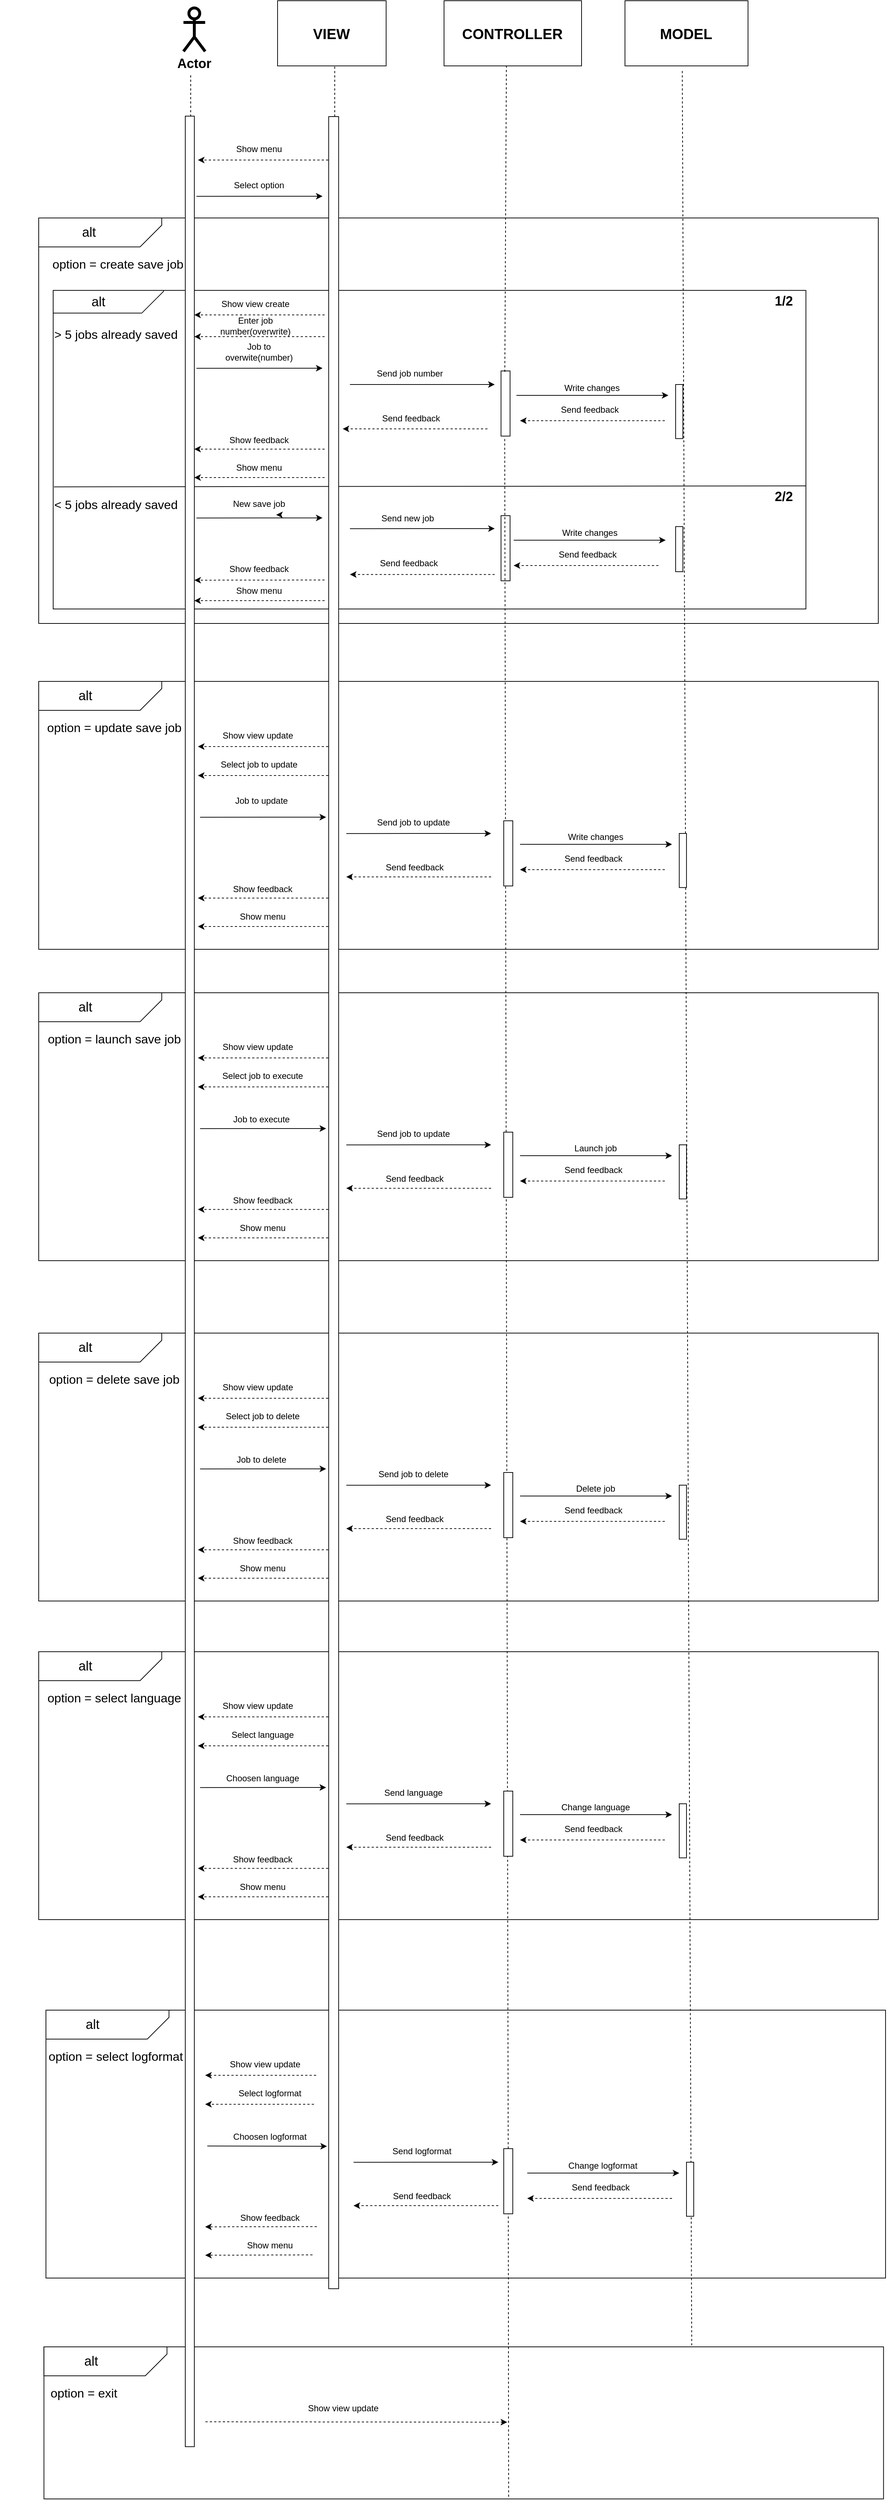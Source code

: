 <mxfile version="23.1.4" type="device">
  <diagram name="Page-1" id="xNBcXiq2ZQTgMyCpYH4A">
    <mxGraphModel dx="1221" dy="2280" grid="0" gridSize="10" guides="1" tooltips="1" connect="1" arrows="1" fold="1" page="1" pageScale="1" pageWidth="1169" pageHeight="827" background="#ffffff" math="0" shadow="0">
      <root>
        <mxCell id="0" />
        <mxCell id="1" parent="0" />
        <mxCell id="qnoUL0Jq2_M7mXEKK1oB-321" value="" style="rounded=0;whiteSpace=wrap;html=1;" parent="1" vertex="1">
          <mxGeometry x="592.72" y="1725" width="1160" height="210" as="geometry" />
        </mxCell>
        <mxCell id="kQ5-0zeyX-tTI8NwDyQm-98" value="" style="rounded=0;whiteSpace=wrap;html=1;" parent="1" vertex="1">
          <mxGeometry x="595.48" y="1260" width="1160" height="370" as="geometry" />
        </mxCell>
        <mxCell id="qnoUL0Jq2_M7mXEKK1oB-297" value="" style="rounded=0;whiteSpace=wrap;html=1;" parent="1" vertex="1">
          <mxGeometry x="585.48" y="765" width="1160" height="370" as="geometry" />
        </mxCell>
        <mxCell id="qnoUL0Jq2_M7mXEKK1oB-272" value="" style="rounded=0;whiteSpace=wrap;html=1;" parent="1" vertex="1">
          <mxGeometry x="585.48" y="325" width="1160" height="370" as="geometry" />
        </mxCell>
        <mxCell id="qnoUL0Jq2_M7mXEKK1oB-248" value="" style="rounded=0;whiteSpace=wrap;html=1;" parent="1" vertex="1">
          <mxGeometry x="585.48" y="-145" width="1160" height="370" as="geometry" />
        </mxCell>
        <mxCell id="qnoUL0Jq2_M7mXEKK1oB-219" value="" style="rounded=0;whiteSpace=wrap;html=1;" parent="1" vertex="1">
          <mxGeometry x="585.48" y="-575" width="1160" height="370" as="geometry" />
        </mxCell>
        <mxCell id="qnoUL0Jq2_M7mXEKK1oB-52" value="" style="rounded=0;whiteSpace=wrap;html=1;rotation=90;" parent="1" vertex="1">
          <mxGeometry x="1184.23" y="-963.75" width="90" height="12.5" as="geometry" />
        </mxCell>
        <mxCell id="qnoUL0Jq2_M7mXEKK1oB-60" value="" style="endArrow=classic;html=1;rounded=0;dashed=1;" parent="1" edge="1">
          <mxGeometry width="50" height="50" relative="1" as="geometry">
            <mxPoint x="1445.48" y="-935" as="sourcePoint" />
            <mxPoint x="1245.48" y="-935" as="targetPoint" />
          </mxGeometry>
        </mxCell>
        <mxCell id="qnoUL0Jq2_M7mXEKK1oB-25" value="" style="group" parent="1" vertex="1" connectable="0">
          <mxGeometry x="585.48" y="-1215" width="1160" height="560" as="geometry" />
        </mxCell>
        <mxCell id="qnoUL0Jq2_M7mXEKK1oB-18" value="" style="rounded=0;whiteSpace=wrap;html=1;" parent="qnoUL0Jq2_M7mXEKK1oB-25" vertex="1">
          <mxGeometry width="1160" height="560" as="geometry" />
        </mxCell>
        <mxCell id="qnoUL0Jq2_M7mXEKK1oB-22" value="" style="shape=card;whiteSpace=wrap;html=1;rotation=-180;" parent="qnoUL0Jq2_M7mXEKK1oB-25" vertex="1">
          <mxGeometry width="170" height="40" as="geometry" />
        </mxCell>
        <mxCell id="qnoUL0Jq2_M7mXEKK1oB-23" value="&lt;font style=&quot;font-size: 18px;&quot;&gt;alt&lt;/font&gt;" style="text;html=1;strokeColor=none;fillColor=none;align=center;verticalAlign=middle;whiteSpace=wrap;rounded=0;" parent="qnoUL0Jq2_M7mXEKK1oB-25" vertex="1">
          <mxGeometry x="40" y="5" width="60" height="30" as="geometry" />
        </mxCell>
        <mxCell id="qnoUL0Jq2_M7mXEKK1oB-26" value="" style="group" parent="qnoUL0Jq2_M7mXEKK1oB-25" vertex="1" connectable="0">
          <mxGeometry x="20" y="100" width="1040" height="440" as="geometry" />
        </mxCell>
        <mxCell id="qnoUL0Jq2_M7mXEKK1oB-27" value="" style="rounded=0;whiteSpace=wrap;html=1;" parent="qnoUL0Jq2_M7mXEKK1oB-26" vertex="1">
          <mxGeometry width="1040" height="440" as="geometry" />
        </mxCell>
        <mxCell id="qnoUL0Jq2_M7mXEKK1oB-28" value="" style="shape=card;whiteSpace=wrap;html=1;rotation=-180;" parent="qnoUL0Jq2_M7mXEKK1oB-26" vertex="1">
          <mxGeometry width="152.414" height="31.429" as="geometry" />
        </mxCell>
        <mxCell id="qnoUL0Jq2_M7mXEKK1oB-29" value="&lt;font style=&quot;font-size: 18px;&quot;&gt;alt&lt;/font&gt;" style="text;html=1;strokeColor=none;fillColor=none;align=center;verticalAlign=middle;whiteSpace=wrap;rounded=0;" parent="qnoUL0Jq2_M7mXEKK1oB-26" vertex="1">
          <mxGeometry x="35.862" y="3.929" width="53.793" height="23.571" as="geometry" />
        </mxCell>
        <mxCell id="qnoUL0Jq2_M7mXEKK1oB-41" value="Show view create" style="text;html=1;strokeColor=none;fillColor=none;align=center;verticalAlign=middle;whiteSpace=wrap;rounded=0;" parent="qnoUL0Jq2_M7mXEKK1oB-26" vertex="1">
          <mxGeometry x="225" y="3.93" width="110" height="30" as="geometry" />
        </mxCell>
        <mxCell id="qnoUL0Jq2_M7mXEKK1oB-42" value="Job to overwite(number)" style="text;html=1;strokeColor=none;fillColor=none;align=center;verticalAlign=middle;whiteSpace=wrap;rounded=0;" parent="qnoUL0Jq2_M7mXEKK1oB-26" vertex="1">
          <mxGeometry x="230" y="70" width="110" height="30" as="geometry" />
        </mxCell>
        <mxCell id="qnoUL0Jq2_M7mXEKK1oB-44" value="Show feedback" style="text;html=1;strokeColor=none;fillColor=none;align=center;verticalAlign=middle;whiteSpace=wrap;rounded=0;" parent="qnoUL0Jq2_M7mXEKK1oB-26" vertex="1">
          <mxGeometry x="230" y="192.35" width="110" height="30" as="geometry" />
        </mxCell>
        <mxCell id="qnoUL0Jq2_M7mXEKK1oB-45" value="Show menu" style="text;html=1;strokeColor=none;fillColor=none;align=center;verticalAlign=middle;whiteSpace=wrap;rounded=0;" parent="qnoUL0Jq2_M7mXEKK1oB-26" vertex="1">
          <mxGeometry x="230" y="230" width="110" height="30" as="geometry" />
        </mxCell>
        <mxCell id="qnoUL0Jq2_M7mXEKK1oB-48" value="" style="endArrow=none;html=1;rounded=0;exitX=0.002;exitY=0.656;exitDx=0;exitDy=0;exitPerimeter=0;entryX=1.001;entryY=0.653;entryDx=0;entryDy=0;entryPerimeter=0;" parent="qnoUL0Jq2_M7mXEKK1oB-26" edge="1">
          <mxGeometry width="50" height="50" relative="1" as="geometry">
            <mxPoint x="1.04" y="271.32" as="sourcePoint" />
            <mxPoint x="1040" y="270.0" as="targetPoint" />
          </mxGeometry>
        </mxCell>
        <mxCell id="qnoUL0Jq2_M7mXEKK1oB-49" value="" style="endArrow=classic;html=1;rounded=0;dashed=1;" parent="qnoUL0Jq2_M7mXEKK1oB-26" edge="1">
          <mxGeometry width="50" height="50" relative="1" as="geometry">
            <mxPoint x="375" y="33.93" as="sourcePoint" />
            <mxPoint x="195" y="33.93" as="targetPoint" />
          </mxGeometry>
        </mxCell>
        <mxCell id="qnoUL0Jq2_M7mXEKK1oB-50" value="" style="endArrow=classic;html=1;rounded=0;exitX=0.098;exitY=-0.066;exitDx=0;exitDy=0;exitPerimeter=0;" parent="qnoUL0Jq2_M7mXEKK1oB-26" edge="1">
          <mxGeometry width="50" height="50" relative="1" as="geometry">
            <mxPoint x="197.915" y="107.665" as="sourcePoint" />
            <mxPoint x="372.09" y="107.5" as="targetPoint" />
            <Array as="points">
              <mxPoint x="292.09" y="107.5" />
            </Array>
          </mxGeometry>
        </mxCell>
        <mxCell id="qnoUL0Jq2_M7mXEKK1oB-51" value="" style="endArrow=classic;html=1;rounded=0;" parent="qnoUL0Jq2_M7mXEKK1oB-26" edge="1">
          <mxGeometry width="50" height="50" relative="1" as="geometry">
            <mxPoint x="410" y="130" as="sourcePoint" />
            <mxPoint x="610" y="130" as="targetPoint" />
            <Array as="points">
              <mxPoint x="504.17" y="130.0" />
            </Array>
          </mxGeometry>
        </mxCell>
        <mxCell id="qnoUL0Jq2_M7mXEKK1oB-59" value="" style="endArrow=classic;html=1;rounded=0;" parent="qnoUL0Jq2_M7mXEKK1oB-26" edge="1">
          <mxGeometry width="50" height="50" relative="1" as="geometry">
            <mxPoint x="640" y="145" as="sourcePoint" />
            <mxPoint x="850" y="145" as="targetPoint" />
            <Array as="points" />
          </mxGeometry>
        </mxCell>
        <mxCell id="qnoUL0Jq2_M7mXEKK1oB-61" value="" style="endArrow=classic;html=1;rounded=0;dashed=1;" parent="qnoUL0Jq2_M7mXEKK1oB-26" edge="1">
          <mxGeometry width="50" height="50" relative="1" as="geometry">
            <mxPoint x="600" y="191.3" as="sourcePoint" />
            <mxPoint x="400" y="191.3" as="targetPoint" />
          </mxGeometry>
        </mxCell>
        <mxCell id="qnoUL0Jq2_M7mXEKK1oB-62" value="Send feedback" style="text;html=1;strokeColor=none;fillColor=none;align=center;verticalAlign=middle;whiteSpace=wrap;rounded=0;" parent="qnoUL0Jq2_M7mXEKK1oB-26" vertex="1">
          <mxGeometry x="687" y="150.0" width="110" height="30" as="geometry" />
        </mxCell>
        <mxCell id="qnoUL0Jq2_M7mXEKK1oB-63" value="Send feedback" style="text;html=1;strokeColor=none;fillColor=none;align=center;verticalAlign=middle;whiteSpace=wrap;rounded=0;" parent="qnoUL0Jq2_M7mXEKK1oB-26" vertex="1">
          <mxGeometry x="440" y="162.35" width="110" height="30" as="geometry" />
        </mxCell>
        <mxCell id="qnoUL0Jq2_M7mXEKK1oB-64" value="Send job number&amp;nbsp;" style="text;html=1;strokeColor=none;fillColor=none;align=center;verticalAlign=middle;whiteSpace=wrap;rounded=0;" parent="qnoUL0Jq2_M7mXEKK1oB-26" vertex="1">
          <mxGeometry x="440" y="100" width="110" height="30" as="geometry" />
        </mxCell>
        <mxCell id="qnoUL0Jq2_M7mXEKK1oB-65" value="Write changes" style="text;html=1;strokeColor=none;fillColor=none;align=center;verticalAlign=middle;whiteSpace=wrap;rounded=0;" parent="qnoUL0Jq2_M7mXEKK1oB-26" vertex="1">
          <mxGeometry x="690" y="120" width="110" height="30" as="geometry" />
        </mxCell>
        <mxCell id="qnoUL0Jq2_M7mXEKK1oB-68" value="" style="endArrow=classic;html=1;rounded=0;dashed=1;" parent="qnoUL0Jq2_M7mXEKK1oB-26" edge="1">
          <mxGeometry width="50" height="50" relative="1" as="geometry">
            <mxPoint x="375" y="219.23" as="sourcePoint" />
            <mxPoint x="195" y="219.23" as="targetPoint" />
          </mxGeometry>
        </mxCell>
        <mxCell id="qnoUL0Jq2_M7mXEKK1oB-69" value="" style="endArrow=classic;html=1;rounded=0;dashed=1;" parent="qnoUL0Jq2_M7mXEKK1oB-26" edge="1">
          <mxGeometry width="50" height="50" relative="1" as="geometry">
            <mxPoint x="375" y="258.46" as="sourcePoint" />
            <mxPoint x="195" y="258.46" as="targetPoint" />
          </mxGeometry>
        </mxCell>
        <mxCell id="qnoUL0Jq2_M7mXEKK1oB-98" value="&lt;div style=&quot;text-align: center;&quot;&gt;&lt;span style=&quot;background-color: initial;&quot;&gt;&lt;font style=&quot;font-size: 17px;&quot;&gt;&amp;gt; 5 jobs already saved&lt;/font&gt;&lt;/span&gt;&lt;/div&gt;" style="text;whiteSpace=wrap;html=1;" parent="qnoUL0Jq2_M7mXEKK1oB-26" vertex="1">
          <mxGeometry y="45" width="188.79" height="40" as="geometry" />
        </mxCell>
        <mxCell id="qnoUL0Jq2_M7mXEKK1oB-101" value="&lt;span style=&quot;color: rgb(0, 0, 0); font-family: Helvetica; font-style: normal; font-variant-ligatures: normal; font-variant-caps: normal; font-weight: 400; letter-spacing: normal; orphans: 2; text-align: center; text-indent: 0px; text-transform: none; widows: 2; word-spacing: 0px; -webkit-text-stroke-width: 0px; background-color: rgb(251, 251, 251); text-decoration-thickness: initial; text-decoration-style: initial; text-decoration-color: initial; float: none; display: inline !important;&quot;&gt;&lt;font style=&quot;font-size: 17px;&quot;&gt;&amp;lt; 5 jobs already saved&lt;/font&gt;&lt;/span&gt;" style="text;whiteSpace=wrap;html=1;" parent="qnoUL0Jq2_M7mXEKK1oB-26" vertex="1">
          <mxGeometry x="-2.132e-14" y="280" width="180" height="40" as="geometry" />
        </mxCell>
        <mxCell id="qnoUL0Jq2_M7mXEKK1oB-117" style="edgeStyle=orthogonalEdgeStyle;rounded=0;orthogonalLoop=1;jettySize=auto;html=1;exitX=0.75;exitY=1;exitDx=0;exitDy=0;" parent="qnoUL0Jq2_M7mXEKK1oB-26" source="qnoUL0Jq2_M7mXEKK1oB-104" edge="1">
          <mxGeometry relative="1" as="geometry">
            <mxPoint x="308.077" y="310" as="targetPoint" />
          </mxGeometry>
        </mxCell>
        <mxCell id="qnoUL0Jq2_M7mXEKK1oB-104" value="New save job" style="text;html=1;strokeColor=none;fillColor=none;align=center;verticalAlign=middle;whiteSpace=wrap;rounded=0;" parent="qnoUL0Jq2_M7mXEKK1oB-26" vertex="1">
          <mxGeometry x="230.0" y="280" width="110" height="30" as="geometry" />
        </mxCell>
        <mxCell id="qnoUL0Jq2_M7mXEKK1oB-105" value="Show feedback" style="text;html=1;strokeColor=none;fillColor=none;align=center;verticalAlign=middle;whiteSpace=wrap;rounded=0;" parent="qnoUL0Jq2_M7mXEKK1oB-26" vertex="1">
          <mxGeometry x="225" y="370" width="120" height="30" as="geometry" />
        </mxCell>
        <mxCell id="qnoUL0Jq2_M7mXEKK1oB-106" value="" style="endArrow=classic;html=1;rounded=0;exitX=0.098;exitY=-0.066;exitDx=0;exitDy=0;exitPerimeter=0;" parent="qnoUL0Jq2_M7mXEKK1oB-26" edge="1">
          <mxGeometry width="50" height="50" relative="1" as="geometry">
            <mxPoint x="197.915" y="314.395" as="sourcePoint" />
            <mxPoint x="372.09" y="314.23" as="targetPoint" />
            <Array as="points">
              <mxPoint x="292.09" y="314.23" />
            </Array>
          </mxGeometry>
        </mxCell>
        <mxCell id="qnoUL0Jq2_M7mXEKK1oB-107" value="" style="endArrow=classic;html=1;rounded=0;exitX=0.098;exitY=-0.066;exitDx=0;exitDy=0;exitPerimeter=0;" parent="qnoUL0Jq2_M7mXEKK1oB-26" edge="1">
          <mxGeometry width="50" height="50" relative="1" as="geometry">
            <mxPoint x="410.005" y="329.115" as="sourcePoint" />
            <mxPoint x="610.01" y="328.95" as="targetPoint" />
            <Array as="points">
              <mxPoint x="504.18" y="328.95" />
            </Array>
          </mxGeometry>
        </mxCell>
        <mxCell id="qnoUL0Jq2_M7mXEKK1oB-108" value="" style="endArrow=classic;html=1;rounded=0;" parent="qnoUL0Jq2_M7mXEKK1oB-26" edge="1">
          <mxGeometry width="50" height="50" relative="1" as="geometry">
            <mxPoint x="636.21" y="345" as="sourcePoint" />
            <mxPoint x="846.21" y="345" as="targetPoint" />
            <Array as="points" />
          </mxGeometry>
        </mxCell>
        <mxCell id="qnoUL0Jq2_M7mXEKK1oB-109" value="" style="endArrow=classic;html=1;rounded=0;dashed=1;" parent="qnoUL0Jq2_M7mXEKK1oB-26" edge="1">
          <mxGeometry width="50" height="50" relative="1" as="geometry">
            <mxPoint x="610" y="392.35" as="sourcePoint" />
            <mxPoint x="410.0" y="392.35" as="targetPoint" />
            <Array as="points" />
          </mxGeometry>
        </mxCell>
        <mxCell id="qnoUL0Jq2_M7mXEKK1oB-110" value="Send feedback" style="text;html=1;strokeColor=none;fillColor=none;align=center;verticalAlign=middle;whiteSpace=wrap;rounded=0;" parent="qnoUL0Jq2_M7mXEKK1oB-26" vertex="1">
          <mxGeometry x="683.21" y="350" width="110" height="30" as="geometry" />
        </mxCell>
        <mxCell id="qnoUL0Jq2_M7mXEKK1oB-111" value="Send feedback" style="text;html=1;strokeColor=none;fillColor=none;align=center;verticalAlign=middle;whiteSpace=wrap;rounded=0;" parent="qnoUL0Jq2_M7mXEKK1oB-26" vertex="1">
          <mxGeometry x="436.21" y="362.35" width="110" height="30" as="geometry" />
        </mxCell>
        <mxCell id="qnoUL0Jq2_M7mXEKK1oB-112" value="Send new job&amp;nbsp;" style="text;html=1;strokeColor=none;fillColor=none;align=center;verticalAlign=middle;whiteSpace=wrap;rounded=0;" parent="qnoUL0Jq2_M7mXEKK1oB-26" vertex="1">
          <mxGeometry x="436.21" y="300" width="110" height="30" as="geometry" />
        </mxCell>
        <mxCell id="qnoUL0Jq2_M7mXEKK1oB-113" value="Write changes" style="text;html=1;strokeColor=none;fillColor=none;align=center;verticalAlign=middle;whiteSpace=wrap;rounded=0;" parent="qnoUL0Jq2_M7mXEKK1oB-26" vertex="1">
          <mxGeometry x="686.21" y="320" width="110" height="30" as="geometry" />
        </mxCell>
        <mxCell id="qnoUL0Jq2_M7mXEKK1oB-114" value="" style="endArrow=classic;html=1;rounded=0;dashed=1;" parent="qnoUL0Jq2_M7mXEKK1oB-26" edge="1">
          <mxGeometry width="50" height="50" relative="1" as="geometry">
            <mxPoint x="374.89" y="400" as="sourcePoint" />
            <mxPoint x="195.1" y="400.23" as="targetPoint" />
          </mxGeometry>
        </mxCell>
        <mxCell id="qnoUL0Jq2_M7mXEKK1oB-115" value="" style="endArrow=classic;html=1;rounded=0;dashed=1;" parent="qnoUL0Jq2_M7mXEKK1oB-26" edge="1">
          <mxGeometry width="50" height="50" relative="1" as="geometry">
            <mxPoint x="836.21" y="380" as="sourcePoint" />
            <mxPoint x="636.21" y="380" as="targetPoint" />
          </mxGeometry>
        </mxCell>
        <mxCell id="qnoUL0Jq2_M7mXEKK1oB-9" value="" style="endArrow=none;dashed=1;html=1;rounded=0;" parent="qnoUL0Jq2_M7mXEKK1oB-26" edge="1">
          <mxGeometry width="50" height="50" relative="1" as="geometry">
            <mxPoint x="882.24" y="2838" as="sourcePoint" />
            <mxPoint x="869.17" y="-305" as="targetPoint" />
          </mxGeometry>
        </mxCell>
        <mxCell id="qnoUL0Jq2_M7mXEKK1oB-118" value="" style="rounded=0;whiteSpace=wrap;html=1;rotation=90;" parent="qnoUL0Jq2_M7mXEKK1oB-26" vertex="1">
          <mxGeometry x="580" y="349.85" width="90" height="12.5" as="geometry" />
        </mxCell>
        <mxCell id="qnoUL0Jq2_M7mXEKK1oB-121" value="" style="rounded=0;whiteSpace=wrap;html=1;rotation=90;" parent="qnoUL0Jq2_M7mXEKK1oB-26" vertex="1">
          <mxGeometry x="833.82" y="352.35" width="62.34" height="10" as="geometry" />
        </mxCell>
        <mxCell id="qnoUL0Jq2_M7mXEKK1oB-168" value="&lt;b style=&quot;--tw-border-spacing-x: 0; --tw-border-spacing-y: 0; --tw-translate-x: 0; --tw-translate-y: 0; --tw-rotate: 0; --tw-skew-x: 0; --tw-skew-y: 0; --tw-scale-x: 1; --tw-scale-y: 1; --tw-pan-x: ; --tw-pan-y: ; --tw-pinch-zoom: ; --tw-scroll-snap-strictness: proximity; --tw-ordinal: ; --tw-slashed-zero: ; --tw-numeric-figure: ; --tw-numeric-spacing: ; --tw-numeric-fraction: ; --tw-ring-inset: ; --tw-ring-offset-width: 0px; --tw-ring-offset-color: #fff; --tw-ring-color: rgb(59 130 246 / .5); --tw-ring-offset-shadow: 0 0 #0000; --tw-ring-shadow: 0 0 #0000; --tw-shadow: 0 0 #0000; --tw-shadow-colored: 0 0 #0000; --tw-blur: ; --tw-brightness: ; --tw-contrast: ; --tw-grayscale: ; --tw-hue-rotate: ; --tw-invert: ; --tw-saturate: ; --tw-sepia: ; --tw-drop-shadow: ; --tw-backdrop-blur: ; --tw-backdrop-brightness: ; --tw-backdrop-contrast: ; --tw-backdrop-grayscale: ; --tw-backdrop-hue-rotate: ; --tw-backdrop-invert: ; --tw-backdrop-opacity: ; --tw-backdrop-saturate: ; --tw-backdrop-sepia: ; border-color: var(--border-color); font-size: 18px;&quot;&gt;2/2&lt;/b&gt;" style="text;html=1;strokeColor=none;fillColor=none;align=center;verticalAlign=middle;whiteSpace=wrap;rounded=0;" parent="qnoUL0Jq2_M7mXEKK1oB-26" vertex="1">
          <mxGeometry x="980" y="270" width="60" height="30" as="geometry" />
        </mxCell>
        <mxCell id="qnoUL0Jq2_M7mXEKK1oB-169" value="Show menu" style="text;html=1;strokeColor=none;fillColor=none;align=center;verticalAlign=middle;whiteSpace=wrap;rounded=0;" parent="qnoUL0Jq2_M7mXEKK1oB-26" vertex="1">
          <mxGeometry x="230" y="400" width="110" height="30" as="geometry" />
        </mxCell>
        <mxCell id="qnoUL0Jq2_M7mXEKK1oB-170" value="" style="endArrow=classic;html=1;rounded=0;dashed=1;" parent="qnoUL0Jq2_M7mXEKK1oB-26" edge="1">
          <mxGeometry width="50" height="50" relative="1" as="geometry">
            <mxPoint x="375" y="428.46" as="sourcePoint" />
            <mxPoint x="195" y="428.46" as="targetPoint" />
          </mxGeometry>
        </mxCell>
        <mxCell id="qnoUL0Jq2_M7mXEKK1oB-223" value="Enter job number(overwrite)" style="text;html=1;strokeColor=none;fillColor=none;align=center;verticalAlign=middle;whiteSpace=wrap;rounded=0;" parent="qnoUL0Jq2_M7mXEKK1oB-26" vertex="1">
          <mxGeometry x="225" y="33.93" width="110" height="30" as="geometry" />
        </mxCell>
        <mxCell id="qnoUL0Jq2_M7mXEKK1oB-224" value="" style="endArrow=classic;html=1;rounded=0;dashed=1;" parent="qnoUL0Jq2_M7mXEKK1oB-26" edge="1">
          <mxGeometry width="50" height="50" relative="1" as="geometry">
            <mxPoint x="375" y="63.93" as="sourcePoint" />
            <mxPoint x="195" y="63.93" as="targetPoint" />
          </mxGeometry>
        </mxCell>
        <mxCell id="qnoUL0Jq2_M7mXEKK1oB-346" value="" style="rounded=0;whiteSpace=wrap;html=1;rotation=90;" parent="qnoUL0Jq2_M7mXEKK1oB-26" vertex="1">
          <mxGeometry x="580" y="150" width="90" height="12.5" as="geometry" />
        </mxCell>
        <mxCell id="qnoUL0Jq2_M7mXEKK1oB-57" value="" style="rounded=0;whiteSpace=wrap;html=1;rotation=90;" parent="qnoUL0Jq2_M7mXEKK1oB-26" vertex="1">
          <mxGeometry x="827.64" y="162.35" width="74.7" height="10" as="geometry" />
        </mxCell>
        <mxCell id="qnoUL0Jq2_M7mXEKK1oB-347" value="" style="endArrow=classic;html=1;rounded=0;dashed=1;" parent="qnoUL0Jq2_M7mXEKK1oB-26" edge="1">
          <mxGeometry width="50" height="50" relative="1" as="geometry">
            <mxPoint x="845" y="180" as="sourcePoint" />
            <mxPoint x="645" y="180" as="targetPoint" />
          </mxGeometry>
        </mxCell>
        <mxCell id="qnoUL0Jq2_M7mXEKK1oB-38" value="&lt;font style=&quot;font-size: 17px;&quot;&gt;option = create save job&lt;/font&gt;" style="text;html=1;strokeColor=none;fillColor=none;align=center;verticalAlign=middle;whiteSpace=wrap;rounded=0;" parent="qnoUL0Jq2_M7mXEKK1oB-25" vertex="1">
          <mxGeometry x="-10" y="50" width="240" height="30" as="geometry" />
        </mxCell>
        <mxCell id="qnoUL0Jq2_M7mXEKK1oB-122" value="&lt;b style=&quot;--tw-border-spacing-x: 0; --tw-border-spacing-y: 0; --tw-translate-x: 0; --tw-translate-y: 0; --tw-rotate: 0; --tw-skew-x: 0; --tw-skew-y: 0; --tw-scale-x: 1; --tw-scale-y: 1; --tw-pan-x: ; --tw-pan-y: ; --tw-pinch-zoom: ; --tw-scroll-snap-strictness: proximity; --tw-ordinal: ; --tw-slashed-zero: ; --tw-numeric-figure: ; --tw-numeric-spacing: ; --tw-numeric-fraction: ; --tw-ring-inset: ; --tw-ring-offset-width: 0px; --tw-ring-offset-color: #fff; --tw-ring-color: rgb(59 130 246 / .5); --tw-ring-offset-shadow: 0 0 #0000; --tw-ring-shadow: 0 0 #0000; --tw-shadow: 0 0 #0000; --tw-shadow-colored: 0 0 #0000; --tw-blur: ; --tw-brightness: ; --tw-contrast: ; --tw-grayscale: ; --tw-hue-rotate: ; --tw-invert: ; --tw-saturate: ; --tw-sepia: ; --tw-drop-shadow: ; --tw-backdrop-blur: ; --tw-backdrop-brightness: ; --tw-backdrop-contrast: ; --tw-backdrop-grayscale: ; --tw-backdrop-hue-rotate: ; --tw-backdrop-invert: ; --tw-backdrop-opacity: ; --tw-backdrop-saturate: ; --tw-backdrop-sepia: ; border-color: var(--border-color); font-size: 18px;&quot;&gt;1/2&lt;/b&gt;" style="text;html=1;strokeColor=none;fillColor=none;align=center;verticalAlign=middle;whiteSpace=wrap;rounded=0;" parent="qnoUL0Jq2_M7mXEKK1oB-25" vertex="1">
          <mxGeometry x="1000" y="100.0" width="60" height="30" as="geometry" />
        </mxCell>
        <mxCell id="qnoUL0Jq2_M7mXEKK1oB-322" value="" style="shape=card;whiteSpace=wrap;html=1;rotation=-180;" parent="1" vertex="1">
          <mxGeometry x="592.72" y="1725" width="170" height="40" as="geometry" />
        </mxCell>
        <mxCell id="qnoUL0Jq2_M7mXEKK1oB-323" value="&lt;font style=&quot;font-size: 18px;&quot;&gt;alt&lt;/font&gt;" style="text;html=1;strokeColor=none;fillColor=none;align=center;verticalAlign=middle;whiteSpace=wrap;rounded=0;" parent="1" vertex="1">
          <mxGeometry x="632.72" y="1730" width="50" height="30" as="geometry" />
        </mxCell>
        <mxCell id="qnoUL0Jq2_M7mXEKK1oB-324" value="&lt;font style=&quot;font-size: 17px;&quot;&gt;option = exit&lt;/font&gt;" style="text;html=1;strokeColor=none;fillColor=none;align=center;verticalAlign=middle;whiteSpace=wrap;rounded=0;" parent="1" vertex="1">
          <mxGeometry x="532.72" y="1775" width="230" height="30" as="geometry" />
        </mxCell>
        <mxCell id="qnoUL0Jq2_M7mXEKK1oB-325" value="Show view update&amp;nbsp;" style="text;html=1;strokeColor=none;fillColor=none;align=center;verticalAlign=middle;whiteSpace=wrap;rounded=0;" parent="1" vertex="1">
          <mxGeometry x="952.72" y="1795" width="110" height="30" as="geometry" />
        </mxCell>
        <mxCell id="qnoUL0Jq2_M7mXEKK1oB-298" value="" style="shape=card;whiteSpace=wrap;html=1;rotation=-180;" parent="1" vertex="1">
          <mxGeometry x="585.48" y="765" width="170" height="40" as="geometry" />
        </mxCell>
        <mxCell id="qnoUL0Jq2_M7mXEKK1oB-299" value="&lt;font style=&quot;font-size: 18px;&quot;&gt;alt&lt;/font&gt;" style="text;html=1;strokeColor=none;fillColor=none;align=center;verticalAlign=middle;whiteSpace=wrap;rounded=0;" parent="1" vertex="1">
          <mxGeometry x="625.48" y="770" width="50" height="30" as="geometry" />
        </mxCell>
        <mxCell id="qnoUL0Jq2_M7mXEKK1oB-300" value="&lt;font style=&quot;font-size: 17px;&quot;&gt;option = select language&lt;/font&gt;" style="text;html=1;strokeColor=none;fillColor=none;align=center;verticalAlign=middle;whiteSpace=wrap;rounded=0;" parent="1" vertex="1">
          <mxGeometry x="575.48" y="815" width="230" height="30" as="geometry" />
        </mxCell>
        <mxCell id="qnoUL0Jq2_M7mXEKK1oB-301" value="Show view update&amp;nbsp;" style="text;html=1;strokeColor=none;fillColor=none;align=center;verticalAlign=middle;whiteSpace=wrap;rounded=0;" parent="1" vertex="1">
          <mxGeometry x="835.48" y="825" width="110" height="30" as="geometry" />
        </mxCell>
        <mxCell id="qnoUL0Jq2_M7mXEKK1oB-302" value="" style="endArrow=classic;html=1;rounded=0;dashed=1;" parent="1" edge="1">
          <mxGeometry width="50" height="50" relative="1" as="geometry">
            <mxPoint x="985.48" y="855" as="sourcePoint" />
            <mxPoint x="805.48" y="855" as="targetPoint" />
          </mxGeometry>
        </mxCell>
        <mxCell id="qnoUL0Jq2_M7mXEKK1oB-303" value="Select language" style="text;html=1;strokeColor=none;fillColor=none;align=center;verticalAlign=middle;whiteSpace=wrap;rounded=0;" parent="1" vertex="1">
          <mxGeometry x="835.48" y="865" width="120" height="30" as="geometry" />
        </mxCell>
        <mxCell id="qnoUL0Jq2_M7mXEKK1oB-304" value="" style="endArrow=classic;html=1;rounded=0;dashed=1;" parent="1" edge="1">
          <mxGeometry width="50" height="50" relative="1" as="geometry">
            <mxPoint x="985.48" y="895" as="sourcePoint" />
            <mxPoint x="805.48" y="895" as="targetPoint" />
          </mxGeometry>
        </mxCell>
        <mxCell id="qnoUL0Jq2_M7mXEKK1oB-305" value="Choosen language" style="text;html=1;strokeColor=none;fillColor=none;align=center;verticalAlign=middle;whiteSpace=wrap;rounded=0;" parent="1" vertex="1">
          <mxGeometry x="840.48" y="925" width="110" height="30" as="geometry" />
        </mxCell>
        <mxCell id="qnoUL0Jq2_M7mXEKK1oB-306" value="Show feedback" style="text;html=1;strokeColor=none;fillColor=none;align=center;verticalAlign=middle;whiteSpace=wrap;rounded=0;" parent="1" vertex="1">
          <mxGeometry x="840.48" y="1037.35" width="110" height="30" as="geometry" />
        </mxCell>
        <mxCell id="qnoUL0Jq2_M7mXEKK1oB-307" value="" style="endArrow=classic;html=1;rounded=0;exitX=0.098;exitY=-0.066;exitDx=0;exitDy=0;exitPerimeter=0;" parent="1" edge="1">
          <mxGeometry width="50" height="50" relative="1" as="geometry">
            <mxPoint x="808.395" y="952.665" as="sourcePoint" />
            <mxPoint x="982.57" y="952.5" as="targetPoint" />
            <Array as="points">
              <mxPoint x="902.57" y="952.5" />
            </Array>
          </mxGeometry>
        </mxCell>
        <mxCell id="qnoUL0Jq2_M7mXEKK1oB-308" value="" style="endArrow=classic;html=1;rounded=0;exitX=0.098;exitY=-0.066;exitDx=0;exitDy=0;exitPerimeter=0;" parent="1" edge="1">
          <mxGeometry width="50" height="50" relative="1" as="geometry">
            <mxPoint x="1010.475" y="975.165" as="sourcePoint" />
            <mxPoint x="1210.48" y="975" as="targetPoint" />
            <Array as="points">
              <mxPoint x="1104.65" y="975" />
            </Array>
          </mxGeometry>
        </mxCell>
        <mxCell id="qnoUL0Jq2_M7mXEKK1oB-309" value="" style="endArrow=classic;html=1;rounded=0;" parent="1" edge="1">
          <mxGeometry width="50" height="50" relative="1" as="geometry">
            <mxPoint x="1250.48" y="990" as="sourcePoint" />
            <mxPoint x="1460.48" y="990" as="targetPoint" />
            <Array as="points" />
          </mxGeometry>
        </mxCell>
        <mxCell id="qnoUL0Jq2_M7mXEKK1oB-310" value="" style="endArrow=classic;html=1;rounded=0;dashed=1;" parent="1" edge="1">
          <mxGeometry width="50" height="50" relative="1" as="geometry">
            <mxPoint x="1210.48" y="1035" as="sourcePoint" />
            <mxPoint x="1010.48" y="1035" as="targetPoint" />
          </mxGeometry>
        </mxCell>
        <mxCell id="qnoUL0Jq2_M7mXEKK1oB-311" value="Send feedback" style="text;html=1;strokeColor=none;fillColor=none;align=center;verticalAlign=middle;whiteSpace=wrap;rounded=0;" parent="1" vertex="1">
          <mxGeometry x="1297.48" y="995" width="110" height="30" as="geometry" />
        </mxCell>
        <mxCell id="qnoUL0Jq2_M7mXEKK1oB-312" value="Send feedback" style="text;html=1;strokeColor=none;fillColor=none;align=center;verticalAlign=middle;whiteSpace=wrap;rounded=0;" parent="1" vertex="1">
          <mxGeometry x="1050.48" y="1007.35" width="110" height="30" as="geometry" />
        </mxCell>
        <mxCell id="qnoUL0Jq2_M7mXEKK1oB-313" value="Send language&amp;nbsp;" style="text;html=1;strokeColor=none;fillColor=none;align=center;verticalAlign=middle;whiteSpace=wrap;rounded=0;" parent="1" vertex="1">
          <mxGeometry x="1050.48" y="945" width="110" height="30" as="geometry" />
        </mxCell>
        <mxCell id="qnoUL0Jq2_M7mXEKK1oB-314" value="Change language" style="text;html=1;strokeColor=none;fillColor=none;align=center;verticalAlign=middle;whiteSpace=wrap;rounded=0;" parent="1" vertex="1">
          <mxGeometry x="1300.48" y="965" width="110" height="30" as="geometry" />
        </mxCell>
        <mxCell id="qnoUL0Jq2_M7mXEKK1oB-315" value="" style="endArrow=classic;html=1;rounded=0;dashed=1;" parent="1" edge="1">
          <mxGeometry width="50" height="50" relative="1" as="geometry">
            <mxPoint x="985.48" y="1064.23" as="sourcePoint" />
            <mxPoint x="805.48" y="1064.23" as="targetPoint" />
          </mxGeometry>
        </mxCell>
        <mxCell id="qnoUL0Jq2_M7mXEKK1oB-316" value="" style="endArrow=classic;html=1;rounded=0;dashed=1;" parent="1" edge="1">
          <mxGeometry width="50" height="50" relative="1" as="geometry">
            <mxPoint x="1450.48" y="1025" as="sourcePoint" />
            <mxPoint x="1250.48" y="1025" as="targetPoint" />
          </mxGeometry>
        </mxCell>
        <mxCell id="qnoUL0Jq2_M7mXEKK1oB-317" value="Show menu" style="text;html=1;strokeColor=none;fillColor=none;align=center;verticalAlign=middle;whiteSpace=wrap;rounded=0;" parent="1" vertex="1">
          <mxGeometry x="840.48" y="1075" width="110" height="30" as="geometry" />
        </mxCell>
        <mxCell id="qnoUL0Jq2_M7mXEKK1oB-318" value="" style="endArrow=classic;html=1;rounded=0;dashed=1;" parent="1" edge="1">
          <mxGeometry width="50" height="50" relative="1" as="geometry">
            <mxPoint x="985.48" y="1103.46" as="sourcePoint" />
            <mxPoint x="805.48" y="1103.46" as="targetPoint" />
          </mxGeometry>
        </mxCell>
        <mxCell id="qnoUL0Jq2_M7mXEKK1oB-273" value="" style="shape=card;whiteSpace=wrap;html=1;rotation=-180;" parent="1" vertex="1">
          <mxGeometry x="585.48" y="325" width="170" height="40" as="geometry" />
        </mxCell>
        <mxCell id="qnoUL0Jq2_M7mXEKK1oB-274" value="&lt;font style=&quot;font-size: 18px;&quot;&gt;alt&lt;/font&gt;" style="text;html=1;strokeColor=none;fillColor=none;align=center;verticalAlign=middle;whiteSpace=wrap;rounded=0;" parent="1" vertex="1">
          <mxGeometry x="625.48" y="330" width="50" height="30" as="geometry" />
        </mxCell>
        <mxCell id="qnoUL0Jq2_M7mXEKK1oB-275" value="&lt;font style=&quot;font-size: 17px;&quot;&gt;option = delete save job&lt;/font&gt;" style="text;html=1;strokeColor=none;fillColor=none;align=center;verticalAlign=middle;whiteSpace=wrap;rounded=0;" parent="1" vertex="1">
          <mxGeometry x="575.48" y="375" width="230" height="30" as="geometry" />
        </mxCell>
        <mxCell id="qnoUL0Jq2_M7mXEKK1oB-276" value="Show view update&amp;nbsp;" style="text;html=1;strokeColor=none;fillColor=none;align=center;verticalAlign=middle;whiteSpace=wrap;rounded=0;" parent="1" vertex="1">
          <mxGeometry x="835.48" y="385" width="110" height="30" as="geometry" />
        </mxCell>
        <mxCell id="qnoUL0Jq2_M7mXEKK1oB-277" value="" style="endArrow=classic;html=1;rounded=0;dashed=1;" parent="1" edge="1">
          <mxGeometry width="50" height="50" relative="1" as="geometry">
            <mxPoint x="985.48" y="415" as="sourcePoint" />
            <mxPoint x="805.48" y="415" as="targetPoint" />
          </mxGeometry>
        </mxCell>
        <mxCell id="qnoUL0Jq2_M7mXEKK1oB-278" value="Select job to delete" style="text;html=1;strokeColor=none;fillColor=none;align=center;verticalAlign=middle;whiteSpace=wrap;rounded=0;" parent="1" vertex="1">
          <mxGeometry x="835.48" y="425" width="120" height="30" as="geometry" />
        </mxCell>
        <mxCell id="qnoUL0Jq2_M7mXEKK1oB-279" value="" style="endArrow=classic;html=1;rounded=0;dashed=1;" parent="1" edge="1">
          <mxGeometry width="50" height="50" relative="1" as="geometry">
            <mxPoint x="985.48" y="455" as="sourcePoint" />
            <mxPoint x="805.48" y="455" as="targetPoint" />
          </mxGeometry>
        </mxCell>
        <mxCell id="qnoUL0Jq2_M7mXEKK1oB-280" value="Job to delete&amp;nbsp;" style="text;html=1;strokeColor=none;fillColor=none;align=center;verticalAlign=middle;whiteSpace=wrap;rounded=0;" parent="1" vertex="1">
          <mxGeometry x="840.48" y="485" width="110" height="30" as="geometry" />
        </mxCell>
        <mxCell id="qnoUL0Jq2_M7mXEKK1oB-281" value="Show feedback" style="text;html=1;strokeColor=none;fillColor=none;align=center;verticalAlign=middle;whiteSpace=wrap;rounded=0;" parent="1" vertex="1">
          <mxGeometry x="840.48" y="597.35" width="110" height="30" as="geometry" />
        </mxCell>
        <mxCell id="qnoUL0Jq2_M7mXEKK1oB-282" value="" style="endArrow=classic;html=1;rounded=0;exitX=0.098;exitY=-0.066;exitDx=0;exitDy=0;exitPerimeter=0;" parent="1" edge="1">
          <mxGeometry width="50" height="50" relative="1" as="geometry">
            <mxPoint x="808.395" y="512.665" as="sourcePoint" />
            <mxPoint x="982.57" y="512.5" as="targetPoint" />
            <Array as="points">
              <mxPoint x="902.57" y="512.5" />
            </Array>
          </mxGeometry>
        </mxCell>
        <mxCell id="qnoUL0Jq2_M7mXEKK1oB-283" value="" style="endArrow=classic;html=1;rounded=0;exitX=0.098;exitY=-0.066;exitDx=0;exitDy=0;exitPerimeter=0;" parent="1" edge="1">
          <mxGeometry width="50" height="50" relative="1" as="geometry">
            <mxPoint x="1010.475" y="535.165" as="sourcePoint" />
            <mxPoint x="1210.48" y="535" as="targetPoint" />
            <Array as="points">
              <mxPoint x="1104.65" y="535" />
            </Array>
          </mxGeometry>
        </mxCell>
        <mxCell id="qnoUL0Jq2_M7mXEKK1oB-284" value="" style="endArrow=classic;html=1;rounded=0;" parent="1" edge="1">
          <mxGeometry width="50" height="50" relative="1" as="geometry">
            <mxPoint x="1250.48" y="550" as="sourcePoint" />
            <mxPoint x="1460.48" y="550" as="targetPoint" />
            <Array as="points" />
          </mxGeometry>
        </mxCell>
        <mxCell id="qnoUL0Jq2_M7mXEKK1oB-285" value="" style="endArrow=classic;html=1;rounded=0;dashed=1;" parent="1" edge="1">
          <mxGeometry width="50" height="50" relative="1" as="geometry">
            <mxPoint x="1210.48" y="595" as="sourcePoint" />
            <mxPoint x="1010.48" y="595" as="targetPoint" />
          </mxGeometry>
        </mxCell>
        <mxCell id="qnoUL0Jq2_M7mXEKK1oB-286" value="Send feedback" style="text;html=1;strokeColor=none;fillColor=none;align=center;verticalAlign=middle;whiteSpace=wrap;rounded=0;" parent="1" vertex="1">
          <mxGeometry x="1297.48" y="555" width="110" height="30" as="geometry" />
        </mxCell>
        <mxCell id="qnoUL0Jq2_M7mXEKK1oB-287" value="Send feedback" style="text;html=1;strokeColor=none;fillColor=none;align=center;verticalAlign=middle;whiteSpace=wrap;rounded=0;" parent="1" vertex="1">
          <mxGeometry x="1050.48" y="567.35" width="110" height="30" as="geometry" />
        </mxCell>
        <mxCell id="qnoUL0Jq2_M7mXEKK1oB-288" value="Send job to delete&amp;nbsp;" style="text;html=1;strokeColor=none;fillColor=none;align=center;verticalAlign=middle;whiteSpace=wrap;rounded=0;" parent="1" vertex="1">
          <mxGeometry x="1050.48" y="505" width="110" height="30" as="geometry" />
        </mxCell>
        <mxCell id="qnoUL0Jq2_M7mXEKK1oB-289" value="Delete job" style="text;html=1;strokeColor=none;fillColor=none;align=center;verticalAlign=middle;whiteSpace=wrap;rounded=0;" parent="1" vertex="1">
          <mxGeometry x="1300.48" y="525" width="110" height="30" as="geometry" />
        </mxCell>
        <mxCell id="qnoUL0Jq2_M7mXEKK1oB-290" value="" style="endArrow=classic;html=1;rounded=0;dashed=1;" parent="1" edge="1">
          <mxGeometry width="50" height="50" relative="1" as="geometry">
            <mxPoint x="985.48" y="624.23" as="sourcePoint" />
            <mxPoint x="805.48" y="624.23" as="targetPoint" />
          </mxGeometry>
        </mxCell>
        <mxCell id="qnoUL0Jq2_M7mXEKK1oB-291" value="" style="endArrow=classic;html=1;rounded=0;dashed=1;" parent="1" edge="1">
          <mxGeometry width="50" height="50" relative="1" as="geometry">
            <mxPoint x="1450.48" y="585" as="sourcePoint" />
            <mxPoint x="1250.48" y="585" as="targetPoint" />
          </mxGeometry>
        </mxCell>
        <mxCell id="qnoUL0Jq2_M7mXEKK1oB-292" value="Show menu" style="text;html=1;strokeColor=none;fillColor=none;align=center;verticalAlign=middle;whiteSpace=wrap;rounded=0;" parent="1" vertex="1">
          <mxGeometry x="840.48" y="635" width="110" height="30" as="geometry" />
        </mxCell>
        <mxCell id="qnoUL0Jq2_M7mXEKK1oB-293" value="" style="endArrow=classic;html=1;rounded=0;dashed=1;" parent="1" edge="1">
          <mxGeometry width="50" height="50" relative="1" as="geometry">
            <mxPoint x="985.48" y="663.46" as="sourcePoint" />
            <mxPoint x="805.48" y="663.46" as="targetPoint" />
          </mxGeometry>
        </mxCell>
        <mxCell id="qnoUL0Jq2_M7mXEKK1oB-249" value="" style="shape=card;whiteSpace=wrap;html=1;rotation=-180;" parent="1" vertex="1">
          <mxGeometry x="585.48" y="-145" width="170" height="40" as="geometry" />
        </mxCell>
        <mxCell id="qnoUL0Jq2_M7mXEKK1oB-250" value="&lt;font style=&quot;font-size: 18px;&quot;&gt;alt&lt;/font&gt;" style="text;html=1;strokeColor=none;fillColor=none;align=center;verticalAlign=middle;whiteSpace=wrap;rounded=0;" parent="1" vertex="1">
          <mxGeometry x="625.48" y="-140" width="50" height="30" as="geometry" />
        </mxCell>
        <mxCell id="qnoUL0Jq2_M7mXEKK1oB-251" value="&lt;font style=&quot;font-size: 17px;&quot;&gt;option = launch save job&lt;/font&gt;" style="text;html=1;strokeColor=none;fillColor=none;align=center;verticalAlign=middle;whiteSpace=wrap;rounded=0;" parent="1" vertex="1">
          <mxGeometry x="575.48" y="-95" width="230" height="30" as="geometry" />
        </mxCell>
        <mxCell id="qnoUL0Jq2_M7mXEKK1oB-252" value="Show view update&amp;nbsp;" style="text;html=1;strokeColor=none;fillColor=none;align=center;verticalAlign=middle;whiteSpace=wrap;rounded=0;" parent="1" vertex="1">
          <mxGeometry x="835.48" y="-85" width="110" height="30" as="geometry" />
        </mxCell>
        <mxCell id="qnoUL0Jq2_M7mXEKK1oB-253" value="" style="endArrow=classic;html=1;rounded=0;dashed=1;" parent="1" edge="1">
          <mxGeometry width="50" height="50" relative="1" as="geometry">
            <mxPoint x="985.48" y="-55" as="sourcePoint" />
            <mxPoint x="805.48" y="-55" as="targetPoint" />
          </mxGeometry>
        </mxCell>
        <mxCell id="qnoUL0Jq2_M7mXEKK1oB-254" value="Select job to execute" style="text;html=1;strokeColor=none;fillColor=none;align=center;verticalAlign=middle;whiteSpace=wrap;rounded=0;" parent="1" vertex="1">
          <mxGeometry x="835.48" y="-45" width="120" height="30" as="geometry" />
        </mxCell>
        <mxCell id="qnoUL0Jq2_M7mXEKK1oB-255" value="" style="endArrow=classic;html=1;rounded=0;dashed=1;" parent="1" edge="1">
          <mxGeometry width="50" height="50" relative="1" as="geometry">
            <mxPoint x="985.48" y="-15" as="sourcePoint" />
            <mxPoint x="805.48" y="-15" as="targetPoint" />
          </mxGeometry>
        </mxCell>
        <mxCell id="qnoUL0Jq2_M7mXEKK1oB-256" value="Job to execute&amp;nbsp;" style="text;html=1;strokeColor=none;fillColor=none;align=center;verticalAlign=middle;whiteSpace=wrap;rounded=0;" parent="1" vertex="1">
          <mxGeometry x="840.48" y="15" width="110" height="30" as="geometry" />
        </mxCell>
        <mxCell id="qnoUL0Jq2_M7mXEKK1oB-257" value="Show feedback" style="text;html=1;strokeColor=none;fillColor=none;align=center;verticalAlign=middle;whiteSpace=wrap;rounded=0;" parent="1" vertex="1">
          <mxGeometry x="840.48" y="127.35" width="110" height="30" as="geometry" />
        </mxCell>
        <mxCell id="qnoUL0Jq2_M7mXEKK1oB-258" value="" style="endArrow=classic;html=1;rounded=0;exitX=0.098;exitY=-0.066;exitDx=0;exitDy=0;exitPerimeter=0;" parent="1" edge="1">
          <mxGeometry width="50" height="50" relative="1" as="geometry">
            <mxPoint x="808.395" y="42.665" as="sourcePoint" />
            <mxPoint x="982.57" y="42.5" as="targetPoint" />
            <Array as="points">
              <mxPoint x="902.57" y="42.5" />
            </Array>
          </mxGeometry>
        </mxCell>
        <mxCell id="qnoUL0Jq2_M7mXEKK1oB-259" value="" style="endArrow=classic;html=1;rounded=0;exitX=0.098;exitY=-0.066;exitDx=0;exitDy=0;exitPerimeter=0;" parent="1" edge="1">
          <mxGeometry width="50" height="50" relative="1" as="geometry">
            <mxPoint x="1010.475" y="65.165" as="sourcePoint" />
            <mxPoint x="1210.48" y="65" as="targetPoint" />
            <Array as="points">
              <mxPoint x="1104.65" y="65" />
            </Array>
          </mxGeometry>
        </mxCell>
        <mxCell id="qnoUL0Jq2_M7mXEKK1oB-261" value="" style="endArrow=classic;html=1;rounded=0;" parent="1" edge="1">
          <mxGeometry width="50" height="50" relative="1" as="geometry">
            <mxPoint x="1250.48" y="80" as="sourcePoint" />
            <mxPoint x="1460.48" y="80" as="targetPoint" />
            <Array as="points" />
          </mxGeometry>
        </mxCell>
        <mxCell id="qnoUL0Jq2_M7mXEKK1oB-262" value="" style="endArrow=classic;html=1;rounded=0;dashed=1;" parent="1" edge="1">
          <mxGeometry width="50" height="50" relative="1" as="geometry">
            <mxPoint x="1210.48" y="125" as="sourcePoint" />
            <mxPoint x="1010.48" y="125" as="targetPoint" />
          </mxGeometry>
        </mxCell>
        <mxCell id="qnoUL0Jq2_M7mXEKK1oB-263" value="Send feedback" style="text;html=1;strokeColor=none;fillColor=none;align=center;verticalAlign=middle;whiteSpace=wrap;rounded=0;" parent="1" vertex="1">
          <mxGeometry x="1297.48" y="85" width="110" height="30" as="geometry" />
        </mxCell>
        <mxCell id="qnoUL0Jq2_M7mXEKK1oB-264" value="Send feedback" style="text;html=1;strokeColor=none;fillColor=none;align=center;verticalAlign=middle;whiteSpace=wrap;rounded=0;" parent="1" vertex="1">
          <mxGeometry x="1050.48" y="97.35" width="110" height="30" as="geometry" />
        </mxCell>
        <mxCell id="qnoUL0Jq2_M7mXEKK1oB-265" value="Send job to update&amp;nbsp;" style="text;html=1;strokeColor=none;fillColor=none;align=center;verticalAlign=middle;whiteSpace=wrap;rounded=0;" parent="1" vertex="1">
          <mxGeometry x="1050.48" y="35" width="110" height="30" as="geometry" />
        </mxCell>
        <mxCell id="qnoUL0Jq2_M7mXEKK1oB-266" value="Launch job" style="text;html=1;strokeColor=none;fillColor=none;align=center;verticalAlign=middle;whiteSpace=wrap;rounded=0;" parent="1" vertex="1">
          <mxGeometry x="1300.48" y="55" width="110" height="30" as="geometry" />
        </mxCell>
        <mxCell id="qnoUL0Jq2_M7mXEKK1oB-267" value="" style="endArrow=classic;html=1;rounded=0;dashed=1;" parent="1" edge="1">
          <mxGeometry width="50" height="50" relative="1" as="geometry">
            <mxPoint x="985.48" y="154.23" as="sourcePoint" />
            <mxPoint x="805.48" y="154.23" as="targetPoint" />
          </mxGeometry>
        </mxCell>
        <mxCell id="qnoUL0Jq2_M7mXEKK1oB-269" value="" style="endArrow=classic;html=1;rounded=0;dashed=1;" parent="1" edge="1">
          <mxGeometry width="50" height="50" relative="1" as="geometry">
            <mxPoint x="1450.48" y="115" as="sourcePoint" />
            <mxPoint x="1250.48" y="115" as="targetPoint" />
          </mxGeometry>
        </mxCell>
        <mxCell id="qnoUL0Jq2_M7mXEKK1oB-270" value="Show menu" style="text;html=1;strokeColor=none;fillColor=none;align=center;verticalAlign=middle;whiteSpace=wrap;rounded=0;" parent="1" vertex="1">
          <mxGeometry x="840.48" y="165" width="110" height="30" as="geometry" />
        </mxCell>
        <mxCell id="qnoUL0Jq2_M7mXEKK1oB-271" value="" style="endArrow=classic;html=1;rounded=0;dashed=1;" parent="1" edge="1">
          <mxGeometry width="50" height="50" relative="1" as="geometry">
            <mxPoint x="985.48" y="193.46" as="sourcePoint" />
            <mxPoint x="805.48" y="193.46" as="targetPoint" />
          </mxGeometry>
        </mxCell>
        <mxCell id="qnoUL0Jq2_M7mXEKK1oB-1" value="&lt;b&gt;&lt;font style=&quot;font-size: 18px;&quot;&gt;Actor&lt;/font&gt;&lt;/b&gt;" style="shape=umlActor;verticalLabelPosition=bottom;verticalAlign=top;html=1;outlineConnect=0;strokeWidth=4;" parent="1" vertex="1">
          <mxGeometry x="785.48" y="-1505" width="30" height="60" as="geometry" />
        </mxCell>
        <mxCell id="qnoUL0Jq2_M7mXEKK1oB-2" value="&lt;b&gt;&lt;font style=&quot;font-size: 20px;&quot;&gt;MODEL&lt;/font&gt;&lt;/b&gt;" style="rounded=0;whiteSpace=wrap;html=1;" parent="1" vertex="1">
          <mxGeometry x="1395.48" y="-1515" width="170" height="90" as="geometry" />
        </mxCell>
        <mxCell id="qnoUL0Jq2_M7mXEKK1oB-3" value="&lt;b&gt;&lt;font style=&quot;font-size: 20px;&quot;&gt;VIEW&lt;/font&gt;&lt;/b&gt;" style="rounded=0;whiteSpace=wrap;html=1;" parent="1" vertex="1">
          <mxGeometry x="915.48" y="-1515" width="150" height="90" as="geometry" />
        </mxCell>
        <mxCell id="qnoUL0Jq2_M7mXEKK1oB-4" value="&lt;b&gt;&lt;font style=&quot;font-size: 20px;&quot;&gt;CONTROLLER&lt;/font&gt;&lt;/b&gt;" style="rounded=0;whiteSpace=wrap;html=1;" parent="1" vertex="1">
          <mxGeometry x="1145.48" y="-1515" width="190" height="90" as="geometry" />
        </mxCell>
        <mxCell id="qnoUL0Jq2_M7mXEKK1oB-5" value="" style="endArrow=none;dashed=1;html=1;rounded=0;" parent="1" edge="1">
          <mxGeometry width="50" height="50" relative="1" as="geometry">
            <mxPoint x="795.48" y="-1355" as="sourcePoint" />
            <mxPoint x="795.48" y="-1415" as="targetPoint" />
          </mxGeometry>
        </mxCell>
        <mxCell id="qnoUL0Jq2_M7mXEKK1oB-7" value="" style="endArrow=none;dashed=1;html=1;rounded=0;" parent="1" edge="1">
          <mxGeometry width="50" height="50" relative="1" as="geometry">
            <mxPoint x="994.48" y="-1355" as="sourcePoint" />
            <mxPoint x="994.48" y="-1425" as="targetPoint" />
          </mxGeometry>
        </mxCell>
        <mxCell id="qnoUL0Jq2_M7mXEKK1oB-8" value="" style="endArrow=none;dashed=1;html=1;rounded=0;" parent="1" source="qnoUL0Jq2_M7mXEKK1oB-52" edge="1">
          <mxGeometry width="50" height="50" relative="1" as="geometry">
            <mxPoint x="1231.48" y="-365" as="sourcePoint" />
            <mxPoint x="1231.65" y="-1425" as="targetPoint" />
          </mxGeometry>
        </mxCell>
        <mxCell id="qnoUL0Jq2_M7mXEKK1oB-10" value="" style="rounded=0;whiteSpace=wrap;html=1;rotation=90;" parent="1" vertex="1">
          <mxGeometry x="-815" y="247.37" width="3218.48" height="12.5" as="geometry" />
        </mxCell>
        <mxCell id="qnoUL0Jq2_M7mXEKK1oB-12" value="" style="rounded=0;whiteSpace=wrap;html=1;rotation=90;" parent="1" vertex="1">
          <mxGeometry x="-506.86" y="137.97" width="2999.7" height="13.75" as="geometry" />
        </mxCell>
        <mxCell id="qnoUL0Jq2_M7mXEKK1oB-13" value="" style="endArrow=classic;html=1;rounded=0;dashed=1;" parent="1" edge="1">
          <mxGeometry width="50" height="50" relative="1" as="geometry">
            <mxPoint x="985.48" y="-1295" as="sourcePoint" />
            <mxPoint x="805.48" y="-1295" as="targetPoint" />
          </mxGeometry>
        </mxCell>
        <mxCell id="qnoUL0Jq2_M7mXEKK1oB-14" value="Show menu" style="text;html=1;strokeColor=none;fillColor=none;align=center;verticalAlign=middle;whiteSpace=wrap;rounded=0;" parent="1" vertex="1">
          <mxGeometry x="835.48" y="-1325" width="110" height="30" as="geometry" />
        </mxCell>
        <mxCell id="qnoUL0Jq2_M7mXEKK1oB-15" value="" style="endArrow=classic;html=1;rounded=0;exitX=0.098;exitY=-0.066;exitDx=0;exitDy=0;exitPerimeter=0;" parent="1" edge="1">
          <mxGeometry width="50" height="50" relative="1" as="geometry">
            <mxPoint x="803.395" y="-1244.835" as="sourcePoint" />
            <mxPoint x="977.57" y="-1245" as="targetPoint" />
            <Array as="points">
              <mxPoint x="897.57" y="-1245" />
            </Array>
          </mxGeometry>
        </mxCell>
        <mxCell id="qnoUL0Jq2_M7mXEKK1oB-16" value="Select option" style="text;html=1;strokeColor=none;fillColor=none;align=center;verticalAlign=middle;whiteSpace=wrap;rounded=0;" parent="1" vertex="1">
          <mxGeometry x="835.48" y="-1275" width="110" height="30" as="geometry" />
        </mxCell>
        <mxCell id="qnoUL0Jq2_M7mXEKK1oB-53" value="" style="endArrow=none;dashed=1;html=1;rounded=0;" parent="1" source="kQ5-0zeyX-tTI8NwDyQm-121" target="qnoUL0Jq2_M7mXEKK1oB-52" edge="1">
          <mxGeometry width="50" height="50" relative="1" as="geometry">
            <mxPoint x="1228.72" y="1720" as="sourcePoint" />
            <mxPoint x="1231.65" y="-1425" as="targetPoint" />
          </mxGeometry>
        </mxCell>
        <mxCell id="qnoUL0Jq2_M7mXEKK1oB-220" value="" style="shape=card;whiteSpace=wrap;html=1;rotation=-180;" parent="1" vertex="1">
          <mxGeometry x="585.48" y="-575" width="170" height="40" as="geometry" />
        </mxCell>
        <mxCell id="qnoUL0Jq2_M7mXEKK1oB-221" value="&lt;font style=&quot;font-size: 18px;&quot;&gt;alt&lt;/font&gt;" style="text;html=1;strokeColor=none;fillColor=none;align=center;verticalAlign=middle;whiteSpace=wrap;rounded=0;" parent="1" vertex="1">
          <mxGeometry x="625.48" y="-570" width="50" height="30" as="geometry" />
        </mxCell>
        <mxCell id="qnoUL0Jq2_M7mXEKK1oB-222" value="&lt;font style=&quot;font-size: 17px;&quot;&gt;option = update save job&lt;/font&gt;" style="text;html=1;strokeColor=none;fillColor=none;align=center;verticalAlign=middle;whiteSpace=wrap;rounded=0;" parent="1" vertex="1">
          <mxGeometry x="575.48" y="-525" width="230" height="30" as="geometry" />
        </mxCell>
        <mxCell id="qnoUL0Jq2_M7mXEKK1oB-228" value="Show view update&amp;nbsp;" style="text;html=1;strokeColor=none;fillColor=none;align=center;verticalAlign=middle;whiteSpace=wrap;rounded=0;" parent="1" vertex="1">
          <mxGeometry x="835.48" y="-515" width="110" height="30" as="geometry" />
        </mxCell>
        <mxCell id="qnoUL0Jq2_M7mXEKK1oB-229" value="" style="endArrow=classic;html=1;rounded=0;dashed=1;" parent="1" edge="1">
          <mxGeometry width="50" height="50" relative="1" as="geometry">
            <mxPoint x="985.48" y="-485" as="sourcePoint" />
            <mxPoint x="805.48" y="-485" as="targetPoint" />
          </mxGeometry>
        </mxCell>
        <mxCell id="qnoUL0Jq2_M7mXEKK1oB-230" value="Select job to update" style="text;html=1;strokeColor=none;fillColor=none;align=center;verticalAlign=middle;whiteSpace=wrap;rounded=0;" parent="1" vertex="1">
          <mxGeometry x="835.48" y="-475" width="110" height="30" as="geometry" />
        </mxCell>
        <mxCell id="qnoUL0Jq2_M7mXEKK1oB-231" value="" style="endArrow=classic;html=1;rounded=0;dashed=1;" parent="1" edge="1">
          <mxGeometry width="50" height="50" relative="1" as="geometry">
            <mxPoint x="985.48" y="-445" as="sourcePoint" />
            <mxPoint x="805.48" y="-445" as="targetPoint" />
          </mxGeometry>
        </mxCell>
        <mxCell id="qnoUL0Jq2_M7mXEKK1oB-232" value="Job to update&amp;nbsp;" style="text;html=1;strokeColor=none;fillColor=none;align=center;verticalAlign=middle;whiteSpace=wrap;rounded=0;" parent="1" vertex="1">
          <mxGeometry x="840.48" y="-425" width="110" height="30" as="geometry" />
        </mxCell>
        <mxCell id="qnoUL0Jq2_M7mXEKK1oB-233" value="Show feedback" style="text;html=1;strokeColor=none;fillColor=none;align=center;verticalAlign=middle;whiteSpace=wrap;rounded=0;" parent="1" vertex="1">
          <mxGeometry x="840.48" y="-302.65" width="110" height="30" as="geometry" />
        </mxCell>
        <mxCell id="qnoUL0Jq2_M7mXEKK1oB-234" value="" style="endArrow=classic;html=1;rounded=0;exitX=0.098;exitY=-0.066;exitDx=0;exitDy=0;exitPerimeter=0;" parent="1" edge="1">
          <mxGeometry width="50" height="50" relative="1" as="geometry">
            <mxPoint x="808.395" y="-387.335" as="sourcePoint" />
            <mxPoint x="982.57" y="-387.5" as="targetPoint" />
            <Array as="points">
              <mxPoint x="902.57" y="-387.5" />
            </Array>
          </mxGeometry>
        </mxCell>
        <mxCell id="qnoUL0Jq2_M7mXEKK1oB-235" value="" style="endArrow=classic;html=1;rounded=0;exitX=0.098;exitY=-0.066;exitDx=0;exitDy=0;exitPerimeter=0;" parent="1" edge="1">
          <mxGeometry width="50" height="50" relative="1" as="geometry">
            <mxPoint x="1010.475" y="-364.835" as="sourcePoint" />
            <mxPoint x="1210.48" y="-365" as="targetPoint" />
            <Array as="points">
              <mxPoint x="1104.65" y="-365" />
            </Array>
          </mxGeometry>
        </mxCell>
        <mxCell id="qnoUL0Jq2_M7mXEKK1oB-236" value="" style="rounded=0;whiteSpace=wrap;html=1;rotation=90;" parent="1" vertex="1">
          <mxGeometry x="1438.12" y="-332.65" width="74.7" height="10" as="geometry" />
        </mxCell>
        <mxCell id="qnoUL0Jq2_M7mXEKK1oB-237" value="" style="endArrow=classic;html=1;rounded=0;" parent="1" edge="1">
          <mxGeometry width="50" height="50" relative="1" as="geometry">
            <mxPoint x="1250.48" y="-350" as="sourcePoint" />
            <mxPoint x="1460.48" y="-350" as="targetPoint" />
            <Array as="points" />
          </mxGeometry>
        </mxCell>
        <mxCell id="qnoUL0Jq2_M7mXEKK1oB-238" value="" style="endArrow=classic;html=1;rounded=0;dashed=1;" parent="1" edge="1">
          <mxGeometry width="50" height="50" relative="1" as="geometry">
            <mxPoint x="1210.48" y="-305" as="sourcePoint" />
            <mxPoint x="1010.48" y="-305" as="targetPoint" />
          </mxGeometry>
        </mxCell>
        <mxCell id="qnoUL0Jq2_M7mXEKK1oB-239" value="Send feedback" style="text;html=1;strokeColor=none;fillColor=none;align=center;verticalAlign=middle;whiteSpace=wrap;rounded=0;" parent="1" vertex="1">
          <mxGeometry x="1297.48" y="-345" width="110" height="30" as="geometry" />
        </mxCell>
        <mxCell id="qnoUL0Jq2_M7mXEKK1oB-240" value="Send feedback" style="text;html=1;strokeColor=none;fillColor=none;align=center;verticalAlign=middle;whiteSpace=wrap;rounded=0;" parent="1" vertex="1">
          <mxGeometry x="1050.48" y="-332.65" width="110" height="30" as="geometry" />
        </mxCell>
        <mxCell id="qnoUL0Jq2_M7mXEKK1oB-241" value="Send job to update&amp;nbsp;" style="text;html=1;strokeColor=none;fillColor=none;align=center;verticalAlign=middle;whiteSpace=wrap;rounded=0;" parent="1" vertex="1">
          <mxGeometry x="1050.48" y="-395" width="110" height="30" as="geometry" />
        </mxCell>
        <mxCell id="qnoUL0Jq2_M7mXEKK1oB-242" value="Write changes" style="text;html=1;strokeColor=none;fillColor=none;align=center;verticalAlign=middle;whiteSpace=wrap;rounded=0;" parent="1" vertex="1">
          <mxGeometry x="1300.48" y="-375" width="110" height="30" as="geometry" />
        </mxCell>
        <mxCell id="qnoUL0Jq2_M7mXEKK1oB-243" value="" style="endArrow=classic;html=1;rounded=0;dashed=1;" parent="1" edge="1">
          <mxGeometry width="50" height="50" relative="1" as="geometry">
            <mxPoint x="985.48" y="-275.77" as="sourcePoint" />
            <mxPoint x="805.48" y="-275.77" as="targetPoint" />
          </mxGeometry>
        </mxCell>
        <mxCell id="qnoUL0Jq2_M7mXEKK1oB-244" value="" style="rounded=0;whiteSpace=wrap;html=1;rotation=90;" parent="1" vertex="1">
          <mxGeometry x="1189.23" y="-343.75" width="90" height="12.5" as="geometry" />
        </mxCell>
        <mxCell id="qnoUL0Jq2_M7mXEKK1oB-245" value="" style="endArrow=classic;html=1;rounded=0;dashed=1;" parent="1" edge="1">
          <mxGeometry width="50" height="50" relative="1" as="geometry">
            <mxPoint x="1450.48" y="-315" as="sourcePoint" />
            <mxPoint x="1250.48" y="-315" as="targetPoint" />
          </mxGeometry>
        </mxCell>
        <mxCell id="qnoUL0Jq2_M7mXEKK1oB-246" value="Show menu" style="text;html=1;strokeColor=none;fillColor=none;align=center;verticalAlign=middle;whiteSpace=wrap;rounded=0;" parent="1" vertex="1">
          <mxGeometry x="840.48" y="-265" width="110" height="30" as="geometry" />
        </mxCell>
        <mxCell id="qnoUL0Jq2_M7mXEKK1oB-247" value="" style="endArrow=classic;html=1;rounded=0;dashed=1;" parent="1" edge="1">
          <mxGeometry width="50" height="50" relative="1" as="geometry">
            <mxPoint x="985.48" y="-236.54" as="sourcePoint" />
            <mxPoint x="805.48" y="-236.54" as="targetPoint" />
          </mxGeometry>
        </mxCell>
        <mxCell id="qnoUL0Jq2_M7mXEKK1oB-268" value="" style="rounded=0;whiteSpace=wrap;html=1;rotation=90;" parent="1" vertex="1">
          <mxGeometry x="1189.23" y="86.25" width="90" height="12.5" as="geometry" />
        </mxCell>
        <mxCell id="qnoUL0Jq2_M7mXEKK1oB-294" value="" style="rounded=0;whiteSpace=wrap;html=1;rotation=90;" parent="1" vertex="1">
          <mxGeometry x="1189.23" y="556.25" width="90" height="12.5" as="geometry" />
        </mxCell>
        <mxCell id="qnoUL0Jq2_M7mXEKK1oB-295" value="" style="rounded=0;whiteSpace=wrap;html=1;rotation=90;" parent="1" vertex="1">
          <mxGeometry x="1438.12" y="567.35" width="74.7" height="10" as="geometry" />
        </mxCell>
        <mxCell id="qnoUL0Jq2_M7mXEKK1oB-260" value="" style="rounded=0;whiteSpace=wrap;html=1;rotation=90;" parent="1" vertex="1">
          <mxGeometry x="1438.12" y="97.35" width="74.7" height="10" as="geometry" />
        </mxCell>
        <mxCell id="qnoUL0Jq2_M7mXEKK1oB-320" value="" style="rounded=0;whiteSpace=wrap;html=1;rotation=90;" parent="1" vertex="1">
          <mxGeometry x="1438.12" y="1007.35" width="74.7" height="10" as="geometry" />
        </mxCell>
        <mxCell id="qnoUL0Jq2_M7mXEKK1oB-319" value="" style="rounded=0;whiteSpace=wrap;html=1;rotation=90;" parent="1" vertex="1">
          <mxGeometry x="1189.23" y="996.25" width="90" height="12.5" as="geometry" />
        </mxCell>
        <mxCell id="qnoUL0Jq2_M7mXEKK1oB-345" value="" style="endArrow=classic;html=1;rounded=0;exitX=0.99;exitY=-0.652;exitDx=0;exitDy=0;exitPerimeter=0;dashed=1;" parent="1" edge="1">
          <mxGeometry width="50" height="50" relative="1" as="geometry">
            <mxPoint x="815.88" y="1828.51" as="sourcePoint" />
            <mxPoint x="1232.72" y="1829" as="targetPoint" />
          </mxGeometry>
        </mxCell>
        <mxCell id="kQ5-0zeyX-tTI8NwDyQm-99" value="" style="shape=card;whiteSpace=wrap;html=1;rotation=-180;" parent="1" vertex="1">
          <mxGeometry x="595.48" y="1260" width="170" height="40" as="geometry" />
        </mxCell>
        <mxCell id="kQ5-0zeyX-tTI8NwDyQm-100" value="&lt;font style=&quot;font-size: 18px;&quot;&gt;alt&lt;/font&gt;" style="text;html=1;strokeColor=none;fillColor=none;align=center;verticalAlign=middle;whiteSpace=wrap;rounded=0;" parent="1" vertex="1">
          <mxGeometry x="635.48" y="1265" width="50" height="30" as="geometry" />
        </mxCell>
        <mxCell id="kQ5-0zeyX-tTI8NwDyQm-101" value="&lt;font style=&quot;font-size: 17px;&quot;&gt;option = select logformat&lt;/font&gt;" style="text;html=1;strokeColor=none;fillColor=none;align=center;verticalAlign=middle;whiteSpace=wrap;rounded=0;" parent="1" vertex="1">
          <mxGeometry x="576.72" y="1310" width="230" height="29" as="geometry" />
        </mxCell>
        <mxCell id="kQ5-0zeyX-tTI8NwDyQm-102" value="Show view update&amp;nbsp;" style="text;html=1;strokeColor=none;fillColor=none;align=center;verticalAlign=middle;whiteSpace=wrap;rounded=0;" parent="1" vertex="1">
          <mxGeometry x="845.48" y="1320" width="110" height="30" as="geometry" />
        </mxCell>
        <mxCell id="kQ5-0zeyX-tTI8NwDyQm-103" value="" style="endArrow=classic;html=1;rounded=0;dashed=1;" parent="1" edge="1">
          <mxGeometry width="50" height="50" relative="1" as="geometry">
            <mxPoint x="968.72" y="1350" as="sourcePoint" />
            <mxPoint x="815.48" y="1350" as="targetPoint" />
          </mxGeometry>
        </mxCell>
        <mxCell id="kQ5-0zeyX-tTI8NwDyQm-104" value="Select logformat" style="text;html=1;strokeColor=none;fillColor=none;align=center;verticalAlign=middle;whiteSpace=wrap;rounded=0;" parent="1" vertex="1">
          <mxGeometry x="845.48" y="1360" width="120" height="30" as="geometry" />
        </mxCell>
        <mxCell id="kQ5-0zeyX-tTI8NwDyQm-105" value="" style="endArrow=classic;html=1;rounded=0;dashed=1;" parent="1" edge="1">
          <mxGeometry width="50" height="50" relative="1" as="geometry">
            <mxPoint x="965.72" y="1390" as="sourcePoint" />
            <mxPoint x="815.48" y="1390" as="targetPoint" />
          </mxGeometry>
        </mxCell>
        <mxCell id="kQ5-0zeyX-tTI8NwDyQm-106" value="Choosen logformat" style="text;html=1;strokeColor=none;fillColor=none;align=center;verticalAlign=middle;whiteSpace=wrap;rounded=0;" parent="1" vertex="1">
          <mxGeometry x="850.48" y="1420" width="110" height="30" as="geometry" />
        </mxCell>
        <mxCell id="kQ5-0zeyX-tTI8NwDyQm-107" value="Show feedback" style="text;html=1;strokeColor=none;fillColor=none;align=center;verticalAlign=middle;whiteSpace=wrap;rounded=0;" parent="1" vertex="1">
          <mxGeometry x="850.48" y="1532.35" width="110" height="30" as="geometry" />
        </mxCell>
        <mxCell id="kQ5-0zeyX-tTI8NwDyQm-108" value="" style="endArrow=classic;html=1;rounded=0;exitX=0.098;exitY=-0.066;exitDx=0;exitDy=0;exitPerimeter=0;" parent="1" edge="1">
          <mxGeometry width="50" height="50" relative="1" as="geometry">
            <mxPoint x="818.395" y="1447.665" as="sourcePoint" />
            <mxPoint x="983.72" y="1448" as="targetPoint" />
            <Array as="points" />
          </mxGeometry>
        </mxCell>
        <mxCell id="kQ5-0zeyX-tTI8NwDyQm-109" value="" style="endArrow=classic;html=1;rounded=0;exitX=0.098;exitY=-0.066;exitDx=0;exitDy=0;exitPerimeter=0;" parent="1" edge="1">
          <mxGeometry width="50" height="50" relative="1" as="geometry">
            <mxPoint x="1020.475" y="1470.165" as="sourcePoint" />
            <mxPoint x="1220.48" y="1470" as="targetPoint" />
            <Array as="points">
              <mxPoint x="1114.65" y="1470" />
            </Array>
          </mxGeometry>
        </mxCell>
        <mxCell id="kQ5-0zeyX-tTI8NwDyQm-110" value="" style="endArrow=classic;html=1;rounded=0;" parent="1" edge="1">
          <mxGeometry width="50" height="50" relative="1" as="geometry">
            <mxPoint x="1260.48" y="1485" as="sourcePoint" />
            <mxPoint x="1470.48" y="1485" as="targetPoint" />
            <Array as="points" />
          </mxGeometry>
        </mxCell>
        <mxCell id="kQ5-0zeyX-tTI8NwDyQm-111" value="" style="endArrow=classic;html=1;rounded=0;dashed=1;" parent="1" edge="1">
          <mxGeometry width="50" height="50" relative="1" as="geometry">
            <mxPoint x="1220.48" y="1530" as="sourcePoint" />
            <mxPoint x="1020.48" y="1530" as="targetPoint" />
          </mxGeometry>
        </mxCell>
        <mxCell id="kQ5-0zeyX-tTI8NwDyQm-112" value="Send feedback" style="text;html=1;strokeColor=none;fillColor=none;align=center;verticalAlign=middle;whiteSpace=wrap;rounded=0;" parent="1" vertex="1">
          <mxGeometry x="1307.48" y="1490" width="110" height="30" as="geometry" />
        </mxCell>
        <mxCell id="kQ5-0zeyX-tTI8NwDyQm-113" value="Send feedback" style="text;html=1;strokeColor=none;fillColor=none;align=center;verticalAlign=middle;whiteSpace=wrap;rounded=0;" parent="1" vertex="1">
          <mxGeometry x="1060.48" y="1502.35" width="110" height="30" as="geometry" />
        </mxCell>
        <mxCell id="kQ5-0zeyX-tTI8NwDyQm-114" value="Send logformat" style="text;html=1;strokeColor=none;fillColor=none;align=center;verticalAlign=middle;whiteSpace=wrap;rounded=0;" parent="1" vertex="1">
          <mxGeometry x="1060.48" y="1440" width="110" height="30" as="geometry" />
        </mxCell>
        <mxCell id="kQ5-0zeyX-tTI8NwDyQm-115" value="Change logformat" style="text;html=1;strokeColor=none;fillColor=none;align=center;verticalAlign=middle;whiteSpace=wrap;rounded=0;" parent="1" vertex="1">
          <mxGeometry x="1310.48" y="1460" width="110" height="30" as="geometry" />
        </mxCell>
        <mxCell id="kQ5-0zeyX-tTI8NwDyQm-116" value="" style="endArrow=classic;html=1;rounded=0;dashed=1;" parent="1" edge="1">
          <mxGeometry width="50" height="50" relative="1" as="geometry">
            <mxPoint x="969.72" y="1559" as="sourcePoint" />
            <mxPoint x="815.48" y="1559.23" as="targetPoint" />
          </mxGeometry>
        </mxCell>
        <mxCell id="kQ5-0zeyX-tTI8NwDyQm-117" value="" style="endArrow=classic;html=1;rounded=0;dashed=1;" parent="1" edge="1">
          <mxGeometry width="50" height="50" relative="1" as="geometry">
            <mxPoint x="1460.48" y="1520" as="sourcePoint" />
            <mxPoint x="1260.48" y="1520" as="targetPoint" />
          </mxGeometry>
        </mxCell>
        <mxCell id="kQ5-0zeyX-tTI8NwDyQm-118" value="Show menu" style="text;html=1;strokeColor=none;fillColor=none;align=center;verticalAlign=middle;whiteSpace=wrap;rounded=0;" parent="1" vertex="1">
          <mxGeometry x="850.48" y="1570" width="110" height="30" as="geometry" />
        </mxCell>
        <mxCell id="kQ5-0zeyX-tTI8NwDyQm-119" value="" style="endArrow=classic;html=1;rounded=0;dashed=1;" parent="1" edge="1">
          <mxGeometry width="50" height="50" relative="1" as="geometry">
            <mxPoint x="963.72" y="1598" as="sourcePoint" />
            <mxPoint x="815.48" y="1598.46" as="targetPoint" />
          </mxGeometry>
        </mxCell>
        <mxCell id="kQ5-0zeyX-tTI8NwDyQm-120" value="" style="rounded=0;whiteSpace=wrap;html=1;rotation=90;" parent="1" vertex="1">
          <mxGeometry x="1448.12" y="1502.35" width="74.7" height="10" as="geometry" />
        </mxCell>
        <mxCell id="kQ5-0zeyX-tTI8NwDyQm-123" value="" style="endArrow=none;dashed=1;html=1;rounded=0;" parent="1" target="kQ5-0zeyX-tTI8NwDyQm-121" edge="1">
          <mxGeometry width="50" height="50" relative="1" as="geometry">
            <mxPoint x="1234.72" y="1932" as="sourcePoint" />
            <mxPoint x="1229.72" y="-912" as="targetPoint" />
          </mxGeometry>
        </mxCell>
        <mxCell id="kQ5-0zeyX-tTI8NwDyQm-121" value="" style="rounded=0;whiteSpace=wrap;html=1;rotation=90;" parent="1" vertex="1">
          <mxGeometry x="1189.23" y="1490" width="90" height="12.5" as="geometry" />
        </mxCell>
      </root>
    </mxGraphModel>
  </diagram>
</mxfile>
